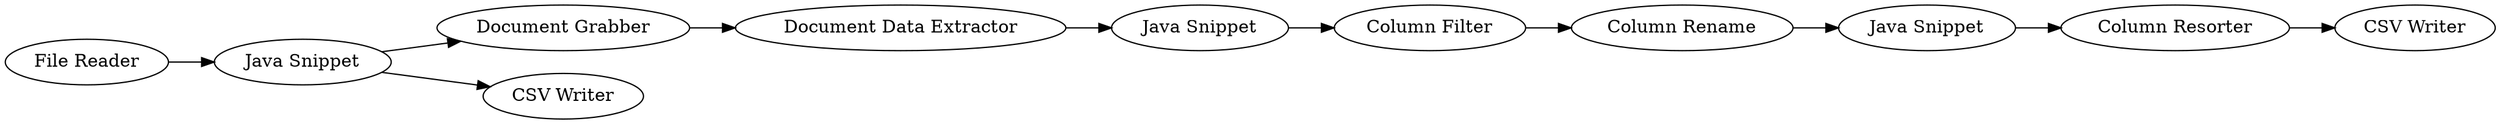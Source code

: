 digraph {
	566 -> 568
	561 -> 557
	567 -> 570
	565 -> 564
	572 -> 561
	558 -> 565
	564 -> 567
	570 -> 566
	561 -> 569
	557 -> 558
	570 [label="Java Snippet"]
	561 [label="Java Snippet"]
	564 [label="Column Filter"]
	565 [label="Java Snippet"]
	572 [label="File Reader"]
	567 [label="Column Rename"]
	557 [label="Document Grabber"]
	558 [label="Document Data Extractor"]
	566 [label="Column Resorter"]
	569 [label="CSV Writer"]
	568 [label="CSV Writer"]
	rankdir=LR
}
